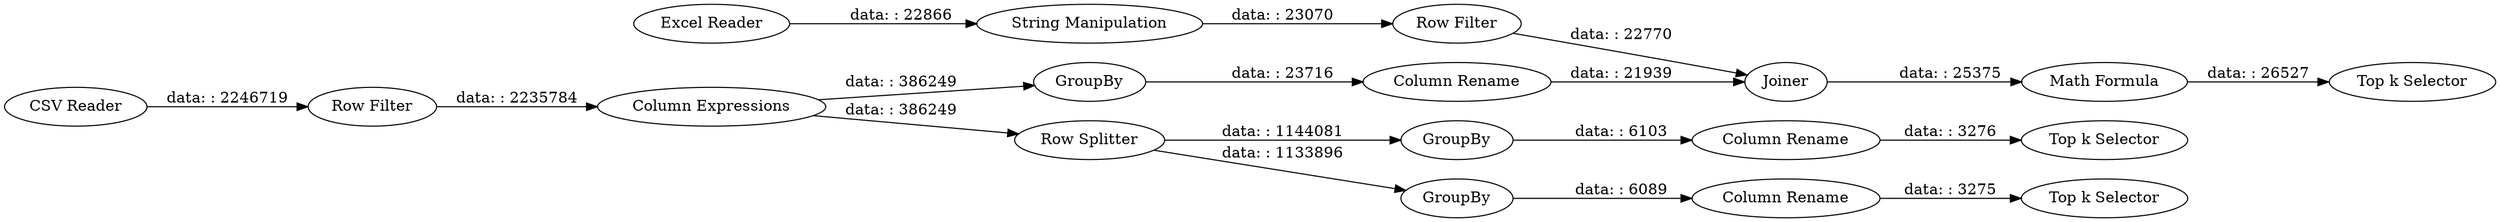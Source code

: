 digraph {
	"-1815060111879196432_18" [label="Math Formula"]
	"-1815060111879196432_12" [label="Column Rename"]
	"-1815060111879196432_5" [label="Row Filter"]
	"-1815060111879196432_3" [label="String Manipulation"]
	"-1815060111879196432_4" [label=Joiner]
	"-1815060111879196432_1" [label="CSV Reader"]
	"-1815060111879196432_9" [label="Column Expressions"]
	"-1815060111879196432_17" [label="Row Filter"]
	"-1815060111879196432_6" [label="Row Splitter"]
	"-1815060111879196432_13" [label=GroupBy]
	"-1815060111879196432_8" [label=GroupBy]
	"-1815060111879196432_7" [label=GroupBy]
	"-1815060111879196432_11" [label="Top k Selector"]
	"-1815060111879196432_2" [label="Excel Reader"]
	"-1815060111879196432_14" [label="Column Rename"]
	"-1815060111879196432_15" [label="Top k Selector"]
	"-1815060111879196432_19" [label="Top k Selector"]
	"-1815060111879196432_16" [label="Column Rename"]
	"-1815060111879196432_2" -> "-1815060111879196432_3" [label="data: : 22866"]
	"-1815060111879196432_7" -> "-1815060111879196432_16" [label="data: : 23716"]
	"-1815060111879196432_5" -> "-1815060111879196432_9" [label="data: : 2235784"]
	"-1815060111879196432_12" -> "-1815060111879196432_11" [label="data: : 3276"]
	"-1815060111879196432_16" -> "-1815060111879196432_4" [label="data: : 21939"]
	"-1815060111879196432_3" -> "-1815060111879196432_17" [label="data: : 23070"]
	"-1815060111879196432_6" -> "-1815060111879196432_8" [label="data: : 1144081"]
	"-1815060111879196432_6" -> "-1815060111879196432_13" [label="data: : 1133896"]
	"-1815060111879196432_4" -> "-1815060111879196432_18" [label="data: : 25375"]
	"-1815060111879196432_9" -> "-1815060111879196432_7" [label="data: : 386249"]
	"-1815060111879196432_17" -> "-1815060111879196432_4" [label="data: : 22770"]
	"-1815060111879196432_13" -> "-1815060111879196432_14" [label="data: : 6089"]
	"-1815060111879196432_18" -> "-1815060111879196432_19" [label="data: : 26527"]
	"-1815060111879196432_9" -> "-1815060111879196432_6" [label="data: : 386249"]
	"-1815060111879196432_8" -> "-1815060111879196432_12" [label="data: : 6103"]
	"-1815060111879196432_1" -> "-1815060111879196432_5" [label="data: : 2246719"]
	"-1815060111879196432_14" -> "-1815060111879196432_15" [label="data: : 3275"]
	rankdir=LR
}

